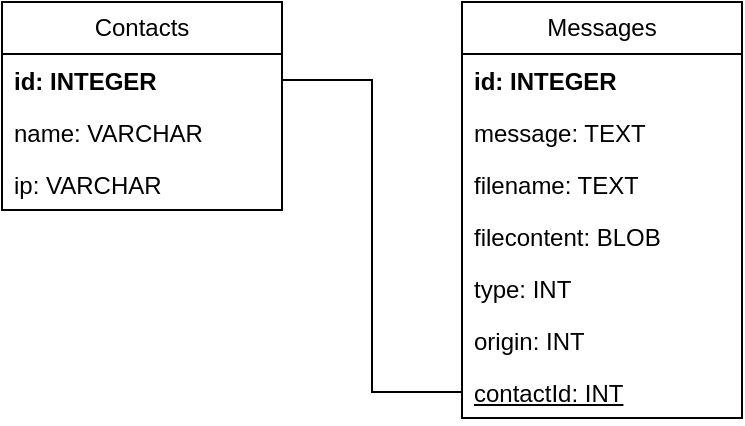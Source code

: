 <mxfile version="22.1.18" type="github">
  <diagram name="Page-1" id="2YBvvXClWsGukQMizWep">
    <mxGraphModel dx="1434" dy="780" grid="1" gridSize="10" guides="1" tooltips="1" connect="1" arrows="1" fold="1" page="1" pageScale="1" pageWidth="850" pageHeight="1100" math="0" shadow="0">
      <root>
        <mxCell id="0" />
        <mxCell id="1" parent="0" />
        <mxCell id="ITtF1-le5cb_JlNRa6M6-1" value="Contacts" style="swimlane;fontStyle=0;childLayout=stackLayout;horizontal=1;startSize=26;fillColor=none;horizontalStack=0;resizeParent=1;resizeParentMax=0;resizeLast=0;collapsible=1;marginBottom=0;whiteSpace=wrap;html=1;" vertex="1" parent="1">
          <mxGeometry x="100" y="60" width="140" height="104" as="geometry" />
        </mxCell>
        <mxCell id="ITtF1-le5cb_JlNRa6M6-2" value="id: INTEGER" style="text;strokeColor=none;fillColor=none;align=left;verticalAlign=top;spacingLeft=4;spacingRight=4;overflow=hidden;rotatable=0;points=[[0,0.5],[1,0.5]];portConstraint=eastwest;whiteSpace=wrap;html=1;fontStyle=1" vertex="1" parent="ITtF1-le5cb_JlNRa6M6-1">
          <mxGeometry y="26" width="140" height="26" as="geometry" />
        </mxCell>
        <mxCell id="ITtF1-le5cb_JlNRa6M6-3" value="name: VARCHAR" style="text;strokeColor=none;fillColor=none;align=left;verticalAlign=top;spacingLeft=4;spacingRight=4;overflow=hidden;rotatable=0;points=[[0,0.5],[1,0.5]];portConstraint=eastwest;whiteSpace=wrap;html=1;" vertex="1" parent="ITtF1-le5cb_JlNRa6M6-1">
          <mxGeometry y="52" width="140" height="26" as="geometry" />
        </mxCell>
        <mxCell id="ITtF1-le5cb_JlNRa6M6-4" value="ip: VARCHAR" style="text;strokeColor=none;fillColor=none;align=left;verticalAlign=top;spacingLeft=4;spacingRight=4;overflow=hidden;rotatable=0;points=[[0,0.5],[1,0.5]];portConstraint=eastwest;whiteSpace=wrap;html=1;" vertex="1" parent="ITtF1-le5cb_JlNRa6M6-1">
          <mxGeometry y="78" width="140" height="26" as="geometry" />
        </mxCell>
        <mxCell id="ITtF1-le5cb_JlNRa6M6-5" value="Messages" style="swimlane;fontStyle=0;childLayout=stackLayout;horizontal=1;startSize=26;fillColor=none;horizontalStack=0;resizeParent=1;resizeParentMax=0;resizeLast=0;collapsible=1;marginBottom=0;whiteSpace=wrap;html=1;" vertex="1" parent="1">
          <mxGeometry x="330" y="60" width="140" height="208" as="geometry" />
        </mxCell>
        <mxCell id="ITtF1-le5cb_JlNRa6M6-6" value="&lt;b&gt;id: INTEGER&lt;br&gt;&lt;/b&gt;" style="text;strokeColor=none;fillColor=none;align=left;verticalAlign=top;spacingLeft=4;spacingRight=4;overflow=hidden;rotatable=0;points=[[0,0.5],[1,0.5]];portConstraint=eastwest;whiteSpace=wrap;html=1;" vertex="1" parent="ITtF1-le5cb_JlNRa6M6-5">
          <mxGeometry y="26" width="140" height="26" as="geometry" />
        </mxCell>
        <mxCell id="ITtF1-le5cb_JlNRa6M6-7" value="message: TEXT" style="text;strokeColor=none;fillColor=none;align=left;verticalAlign=top;spacingLeft=4;spacingRight=4;overflow=hidden;rotatable=0;points=[[0,0.5],[1,0.5]];portConstraint=eastwest;whiteSpace=wrap;html=1;" vertex="1" parent="ITtF1-le5cb_JlNRa6M6-5">
          <mxGeometry y="52" width="140" height="26" as="geometry" />
        </mxCell>
        <mxCell id="ITtF1-le5cb_JlNRa6M6-8" value="filename: TEXT" style="text;strokeColor=none;fillColor=none;align=left;verticalAlign=top;spacingLeft=4;spacingRight=4;overflow=hidden;rotatable=0;points=[[0,0.5],[1,0.5]];portConstraint=eastwest;whiteSpace=wrap;html=1;" vertex="1" parent="ITtF1-le5cb_JlNRa6M6-5">
          <mxGeometry y="78" width="140" height="26" as="geometry" />
        </mxCell>
        <mxCell id="ITtF1-le5cb_JlNRa6M6-9" value="filecontent: BLOB" style="text;strokeColor=none;fillColor=none;align=left;verticalAlign=top;spacingLeft=4;spacingRight=4;overflow=hidden;rotatable=0;points=[[0,0.5],[1,0.5]];portConstraint=eastwest;whiteSpace=wrap;html=1;" vertex="1" parent="ITtF1-le5cb_JlNRa6M6-5">
          <mxGeometry y="104" width="140" height="26" as="geometry" />
        </mxCell>
        <mxCell id="ITtF1-le5cb_JlNRa6M6-11" value="type: INT" style="text;strokeColor=none;fillColor=none;align=left;verticalAlign=top;spacingLeft=4;spacingRight=4;overflow=hidden;rotatable=0;points=[[0,0.5],[1,0.5]];portConstraint=eastwest;whiteSpace=wrap;html=1;" vertex="1" parent="ITtF1-le5cb_JlNRa6M6-5">
          <mxGeometry y="130" width="140" height="26" as="geometry" />
        </mxCell>
        <mxCell id="ITtF1-le5cb_JlNRa6M6-12" value="origin: INT" style="text;strokeColor=none;fillColor=none;align=left;verticalAlign=top;spacingLeft=4;spacingRight=4;overflow=hidden;rotatable=0;points=[[0,0.5],[1,0.5]];portConstraint=eastwest;whiteSpace=wrap;html=1;" vertex="1" parent="ITtF1-le5cb_JlNRa6M6-5">
          <mxGeometry y="156" width="140" height="26" as="geometry" />
        </mxCell>
        <mxCell id="ITtF1-le5cb_JlNRa6M6-13" value="&lt;u&gt;contactId: INT&lt;/u&gt;" style="text;strokeColor=none;fillColor=none;align=left;verticalAlign=top;spacingLeft=4;spacingRight=4;overflow=hidden;rotatable=0;points=[[0,0.5],[1,0.5]];portConstraint=eastwest;whiteSpace=wrap;html=1;" vertex="1" parent="ITtF1-le5cb_JlNRa6M6-5">
          <mxGeometry y="182" width="140" height="26" as="geometry" />
        </mxCell>
        <mxCell id="ITtF1-le5cb_JlNRa6M6-14" style="edgeStyle=orthogonalEdgeStyle;rounded=0;orthogonalLoop=1;jettySize=auto;html=1;endArrow=none;endFill=0;" edge="1" parent="1" source="ITtF1-le5cb_JlNRa6M6-13" target="ITtF1-le5cb_JlNRa6M6-2">
          <mxGeometry relative="1" as="geometry" />
        </mxCell>
      </root>
    </mxGraphModel>
  </diagram>
</mxfile>
